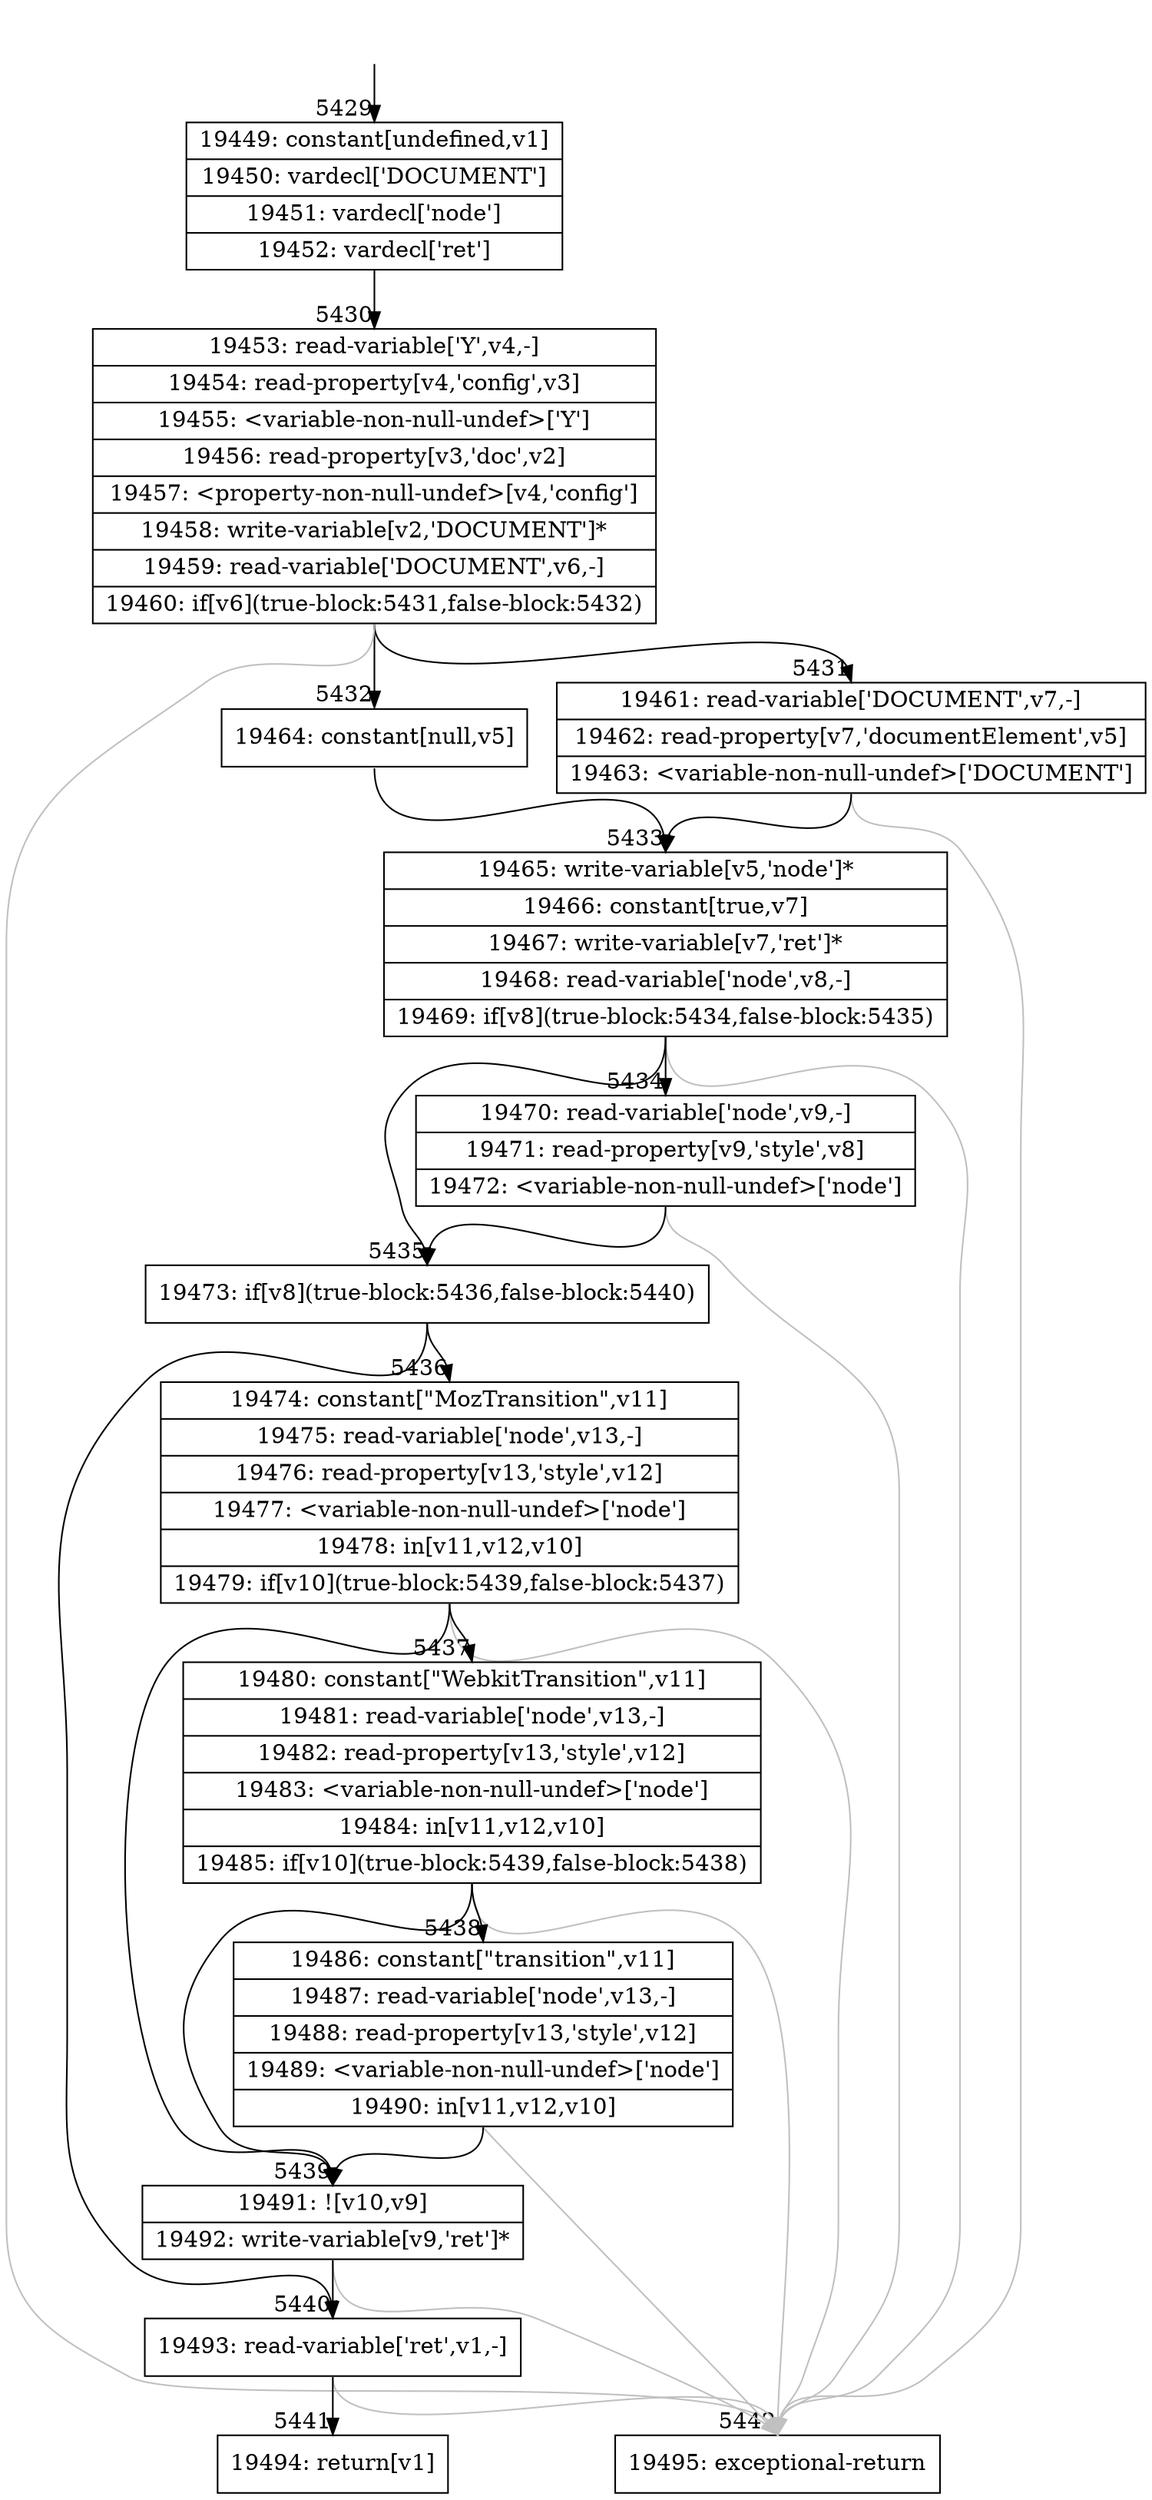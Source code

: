 digraph {
rankdir="TD"
BB_entry260[shape=none,label=""];
BB_entry260 -> BB5429 [tailport=s, headport=n, headlabel="    5429"]
BB5429 [shape=record label="{19449: constant[undefined,v1]|19450: vardecl['DOCUMENT']|19451: vardecl['node']|19452: vardecl['ret']}" ] 
BB5429 -> BB5430 [tailport=s, headport=n, headlabel="      5430"]
BB5430 [shape=record label="{19453: read-variable['Y',v4,-]|19454: read-property[v4,'config',v3]|19455: \<variable-non-null-undef\>['Y']|19456: read-property[v3,'doc',v2]|19457: \<property-non-null-undef\>[v4,'config']|19458: write-variable[v2,'DOCUMENT']*|19459: read-variable['DOCUMENT',v6,-]|19460: if[v6](true-block:5431,false-block:5432)}" ] 
BB5430 -> BB5431 [tailport=s, headport=n, headlabel="      5431"]
BB5430 -> BB5432 [tailport=s, headport=n, headlabel="      5432"]
BB5430 -> BB5442 [tailport=s, headport=n, color=gray, headlabel="      5442"]
BB5431 [shape=record label="{19461: read-variable['DOCUMENT',v7,-]|19462: read-property[v7,'documentElement',v5]|19463: \<variable-non-null-undef\>['DOCUMENT']}" ] 
BB5431 -> BB5433 [tailport=s, headport=n, headlabel="      5433"]
BB5431 -> BB5442 [tailport=s, headport=n, color=gray]
BB5432 [shape=record label="{19464: constant[null,v5]}" ] 
BB5432 -> BB5433 [tailport=s, headport=n]
BB5433 [shape=record label="{19465: write-variable[v5,'node']*|19466: constant[true,v7]|19467: write-variable[v7,'ret']*|19468: read-variable['node',v8,-]|19469: if[v8](true-block:5434,false-block:5435)}" ] 
BB5433 -> BB5435 [tailport=s, headport=n, headlabel="      5435"]
BB5433 -> BB5434 [tailport=s, headport=n, headlabel="      5434"]
BB5433 -> BB5442 [tailport=s, headport=n, color=gray]
BB5434 [shape=record label="{19470: read-variable['node',v9,-]|19471: read-property[v9,'style',v8]|19472: \<variable-non-null-undef\>['node']}" ] 
BB5434 -> BB5435 [tailport=s, headport=n]
BB5434 -> BB5442 [tailport=s, headport=n, color=gray]
BB5435 [shape=record label="{19473: if[v8](true-block:5436,false-block:5440)}" ] 
BB5435 -> BB5436 [tailport=s, headport=n, headlabel="      5436"]
BB5435 -> BB5440 [tailport=s, headport=n, headlabel="      5440"]
BB5436 [shape=record label="{19474: constant[\"MozTransition\",v11]|19475: read-variable['node',v13,-]|19476: read-property[v13,'style',v12]|19477: \<variable-non-null-undef\>['node']|19478: in[v11,v12,v10]|19479: if[v10](true-block:5439,false-block:5437)}" ] 
BB5436 -> BB5439 [tailport=s, headport=n, headlabel="      5439"]
BB5436 -> BB5437 [tailport=s, headport=n, headlabel="      5437"]
BB5436 -> BB5442 [tailport=s, headport=n, color=gray]
BB5437 [shape=record label="{19480: constant[\"WebkitTransition\",v11]|19481: read-variable['node',v13,-]|19482: read-property[v13,'style',v12]|19483: \<variable-non-null-undef\>['node']|19484: in[v11,v12,v10]|19485: if[v10](true-block:5439,false-block:5438)}" ] 
BB5437 -> BB5439 [tailport=s, headport=n]
BB5437 -> BB5438 [tailport=s, headport=n, headlabel="      5438"]
BB5437 -> BB5442 [tailport=s, headport=n, color=gray]
BB5438 [shape=record label="{19486: constant[\"transition\",v11]|19487: read-variable['node',v13,-]|19488: read-property[v13,'style',v12]|19489: \<variable-non-null-undef\>['node']|19490: in[v11,v12,v10]}" ] 
BB5438 -> BB5439 [tailport=s, headport=n]
BB5438 -> BB5442 [tailport=s, headport=n, color=gray]
BB5439 [shape=record label="{19491: ![v10,v9]|19492: write-variable[v9,'ret']*}" ] 
BB5439 -> BB5440 [tailport=s, headport=n]
BB5439 -> BB5442 [tailport=s, headport=n, color=gray]
BB5440 [shape=record label="{19493: read-variable['ret',v1,-]}" ] 
BB5440 -> BB5441 [tailport=s, headport=n, headlabel="      5441"]
BB5440 -> BB5442 [tailport=s, headport=n, color=gray]
BB5441 [shape=record label="{19494: return[v1]}" ] 
BB5442 [shape=record label="{19495: exceptional-return}" ] 
//#$~ 11279
}
